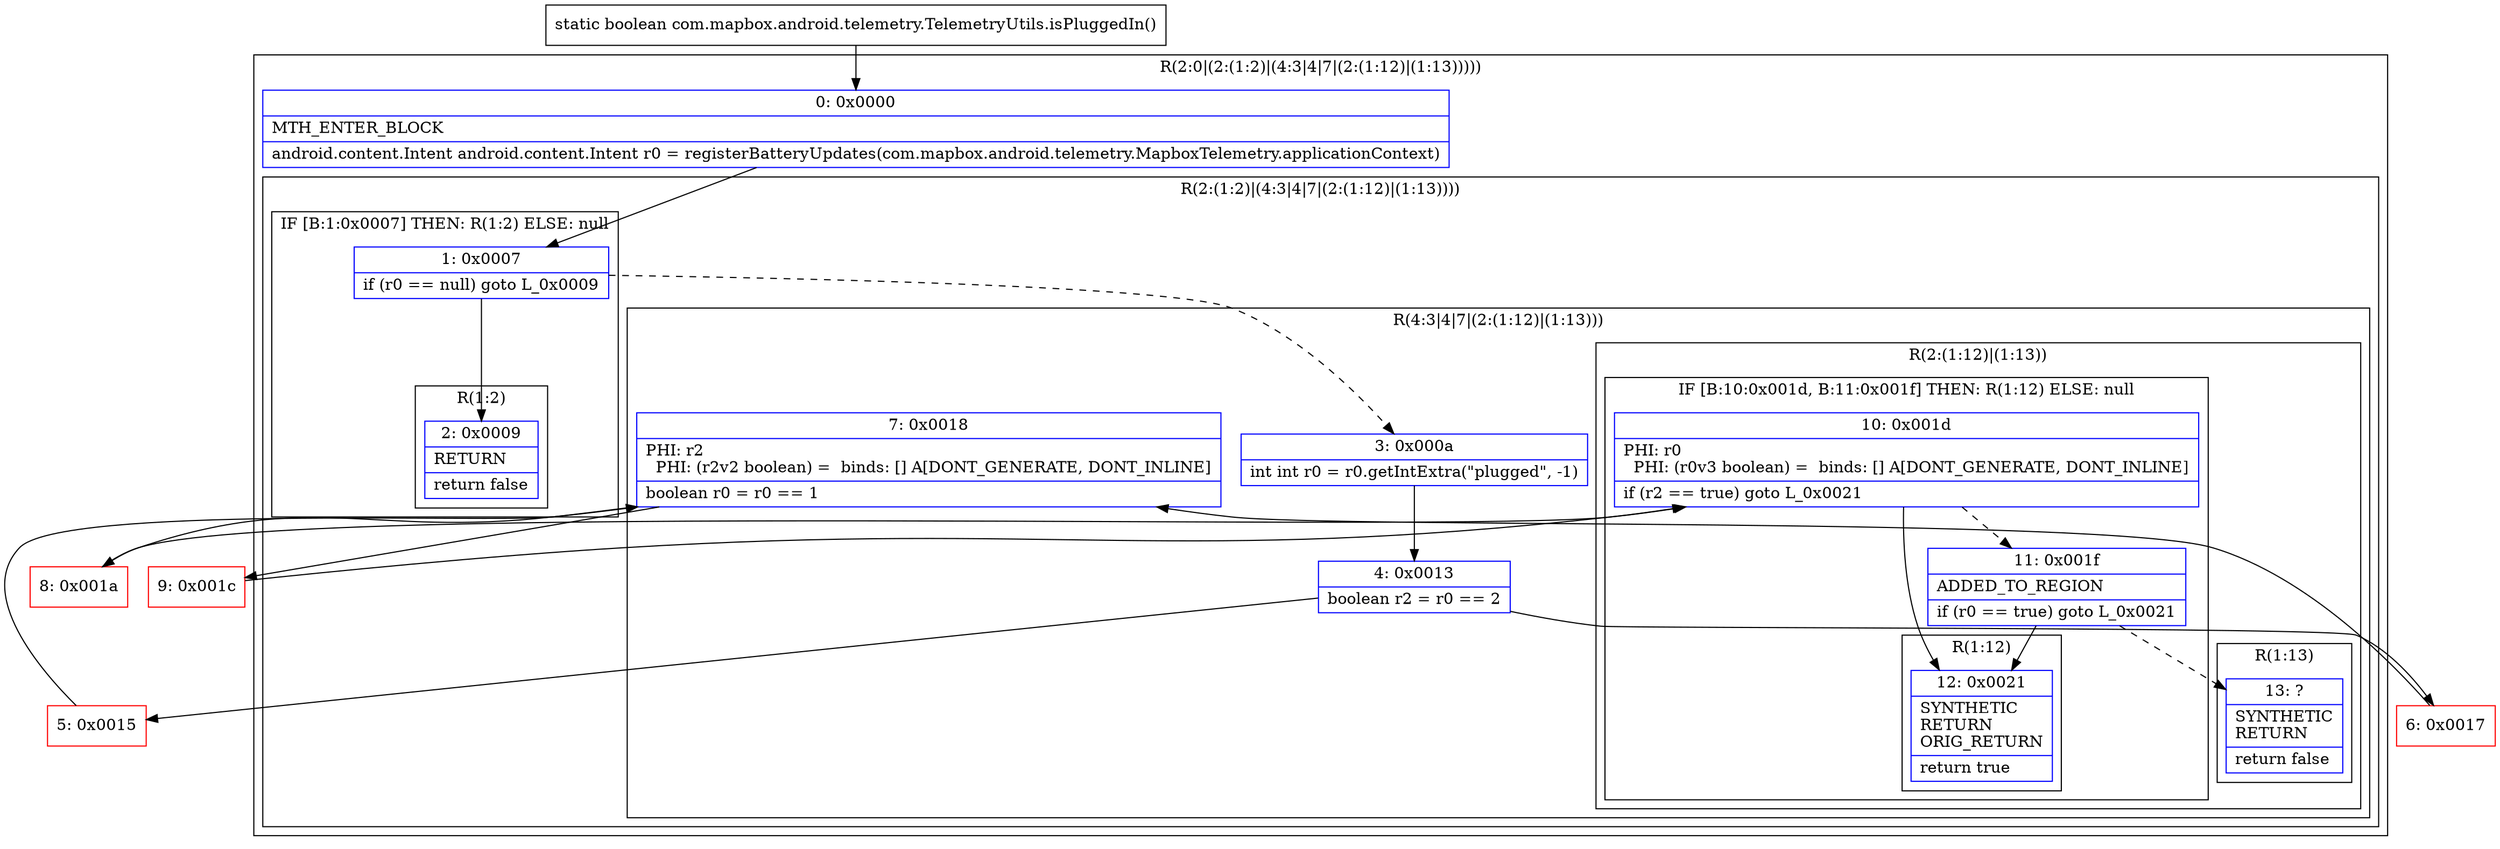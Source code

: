 digraph "CFG forcom.mapbox.android.telemetry.TelemetryUtils.isPluggedIn()Z" {
subgraph cluster_Region_2126679951 {
label = "R(2:0|(2:(1:2)|(4:3|4|7|(2:(1:12)|(1:13)))))";
node [shape=record,color=blue];
Node_0 [shape=record,label="{0\:\ 0x0000|MTH_ENTER_BLOCK\l|android.content.Intent android.content.Intent r0 = registerBatteryUpdates(com.mapbox.android.telemetry.MapboxTelemetry.applicationContext)\l}"];
subgraph cluster_Region_1424687119 {
label = "R(2:(1:2)|(4:3|4|7|(2:(1:12)|(1:13))))";
node [shape=record,color=blue];
subgraph cluster_IfRegion_268681734 {
label = "IF [B:1:0x0007] THEN: R(1:2) ELSE: null";
node [shape=record,color=blue];
Node_1 [shape=record,label="{1\:\ 0x0007|if (r0 == null) goto L_0x0009\l}"];
subgraph cluster_Region_1051566622 {
label = "R(1:2)";
node [shape=record,color=blue];
Node_2 [shape=record,label="{2\:\ 0x0009|RETURN\l|return false\l}"];
}
}
subgraph cluster_Region_638365581 {
label = "R(4:3|4|7|(2:(1:12)|(1:13)))";
node [shape=record,color=blue];
Node_3 [shape=record,label="{3\:\ 0x000a|int int r0 = r0.getIntExtra(\"plugged\", \-1)\l}"];
Node_4 [shape=record,label="{4\:\ 0x0013|boolean r2 = r0 == 2\l}"];
Node_7 [shape=record,label="{7\:\ 0x0018|PHI: r2 \l  PHI: (r2v2 boolean) =  binds: [] A[DONT_GENERATE, DONT_INLINE]\l|boolean r0 = r0 == 1\l}"];
subgraph cluster_Region_1152550963 {
label = "R(2:(1:12)|(1:13))";
node [shape=record,color=blue];
subgraph cluster_IfRegion_419216409 {
label = "IF [B:10:0x001d, B:11:0x001f] THEN: R(1:12) ELSE: null";
node [shape=record,color=blue];
Node_10 [shape=record,label="{10\:\ 0x001d|PHI: r0 \l  PHI: (r0v3 boolean) =  binds: [] A[DONT_GENERATE, DONT_INLINE]\l|if (r2 == true) goto L_0x0021\l}"];
Node_11 [shape=record,label="{11\:\ 0x001f|ADDED_TO_REGION\l|if (r0 == true) goto L_0x0021\l}"];
subgraph cluster_Region_645282814 {
label = "R(1:12)";
node [shape=record,color=blue];
Node_12 [shape=record,label="{12\:\ 0x0021|SYNTHETIC\lRETURN\lORIG_RETURN\l|return true\l}"];
}
}
subgraph cluster_Region_714193991 {
label = "R(1:13)";
node [shape=record,color=blue];
Node_13 [shape=record,label="{13\:\ ?|SYNTHETIC\lRETURN\l|return false\l}"];
}
}
}
}
}
Node_5 [shape=record,color=red,label="{5\:\ 0x0015}"];
Node_6 [shape=record,color=red,label="{6\:\ 0x0017}"];
Node_8 [shape=record,color=red,label="{8\:\ 0x001a}"];
Node_9 [shape=record,color=red,label="{9\:\ 0x001c}"];
MethodNode[shape=record,label="{static boolean com.mapbox.android.telemetry.TelemetryUtils.isPluggedIn() }"];
MethodNode -> Node_0;
Node_0 -> Node_1;
Node_1 -> Node_2;
Node_1 -> Node_3[style=dashed];
Node_3 -> Node_4;
Node_4 -> Node_5;
Node_4 -> Node_6;
Node_7 -> Node_8;
Node_7 -> Node_9;
Node_10 -> Node_11[style=dashed];
Node_10 -> Node_12;
Node_11 -> Node_12;
Node_11 -> Node_13[style=dashed];
Node_5 -> Node_7;
Node_6 -> Node_7;
Node_8 -> Node_10;
Node_9 -> Node_10;
}

